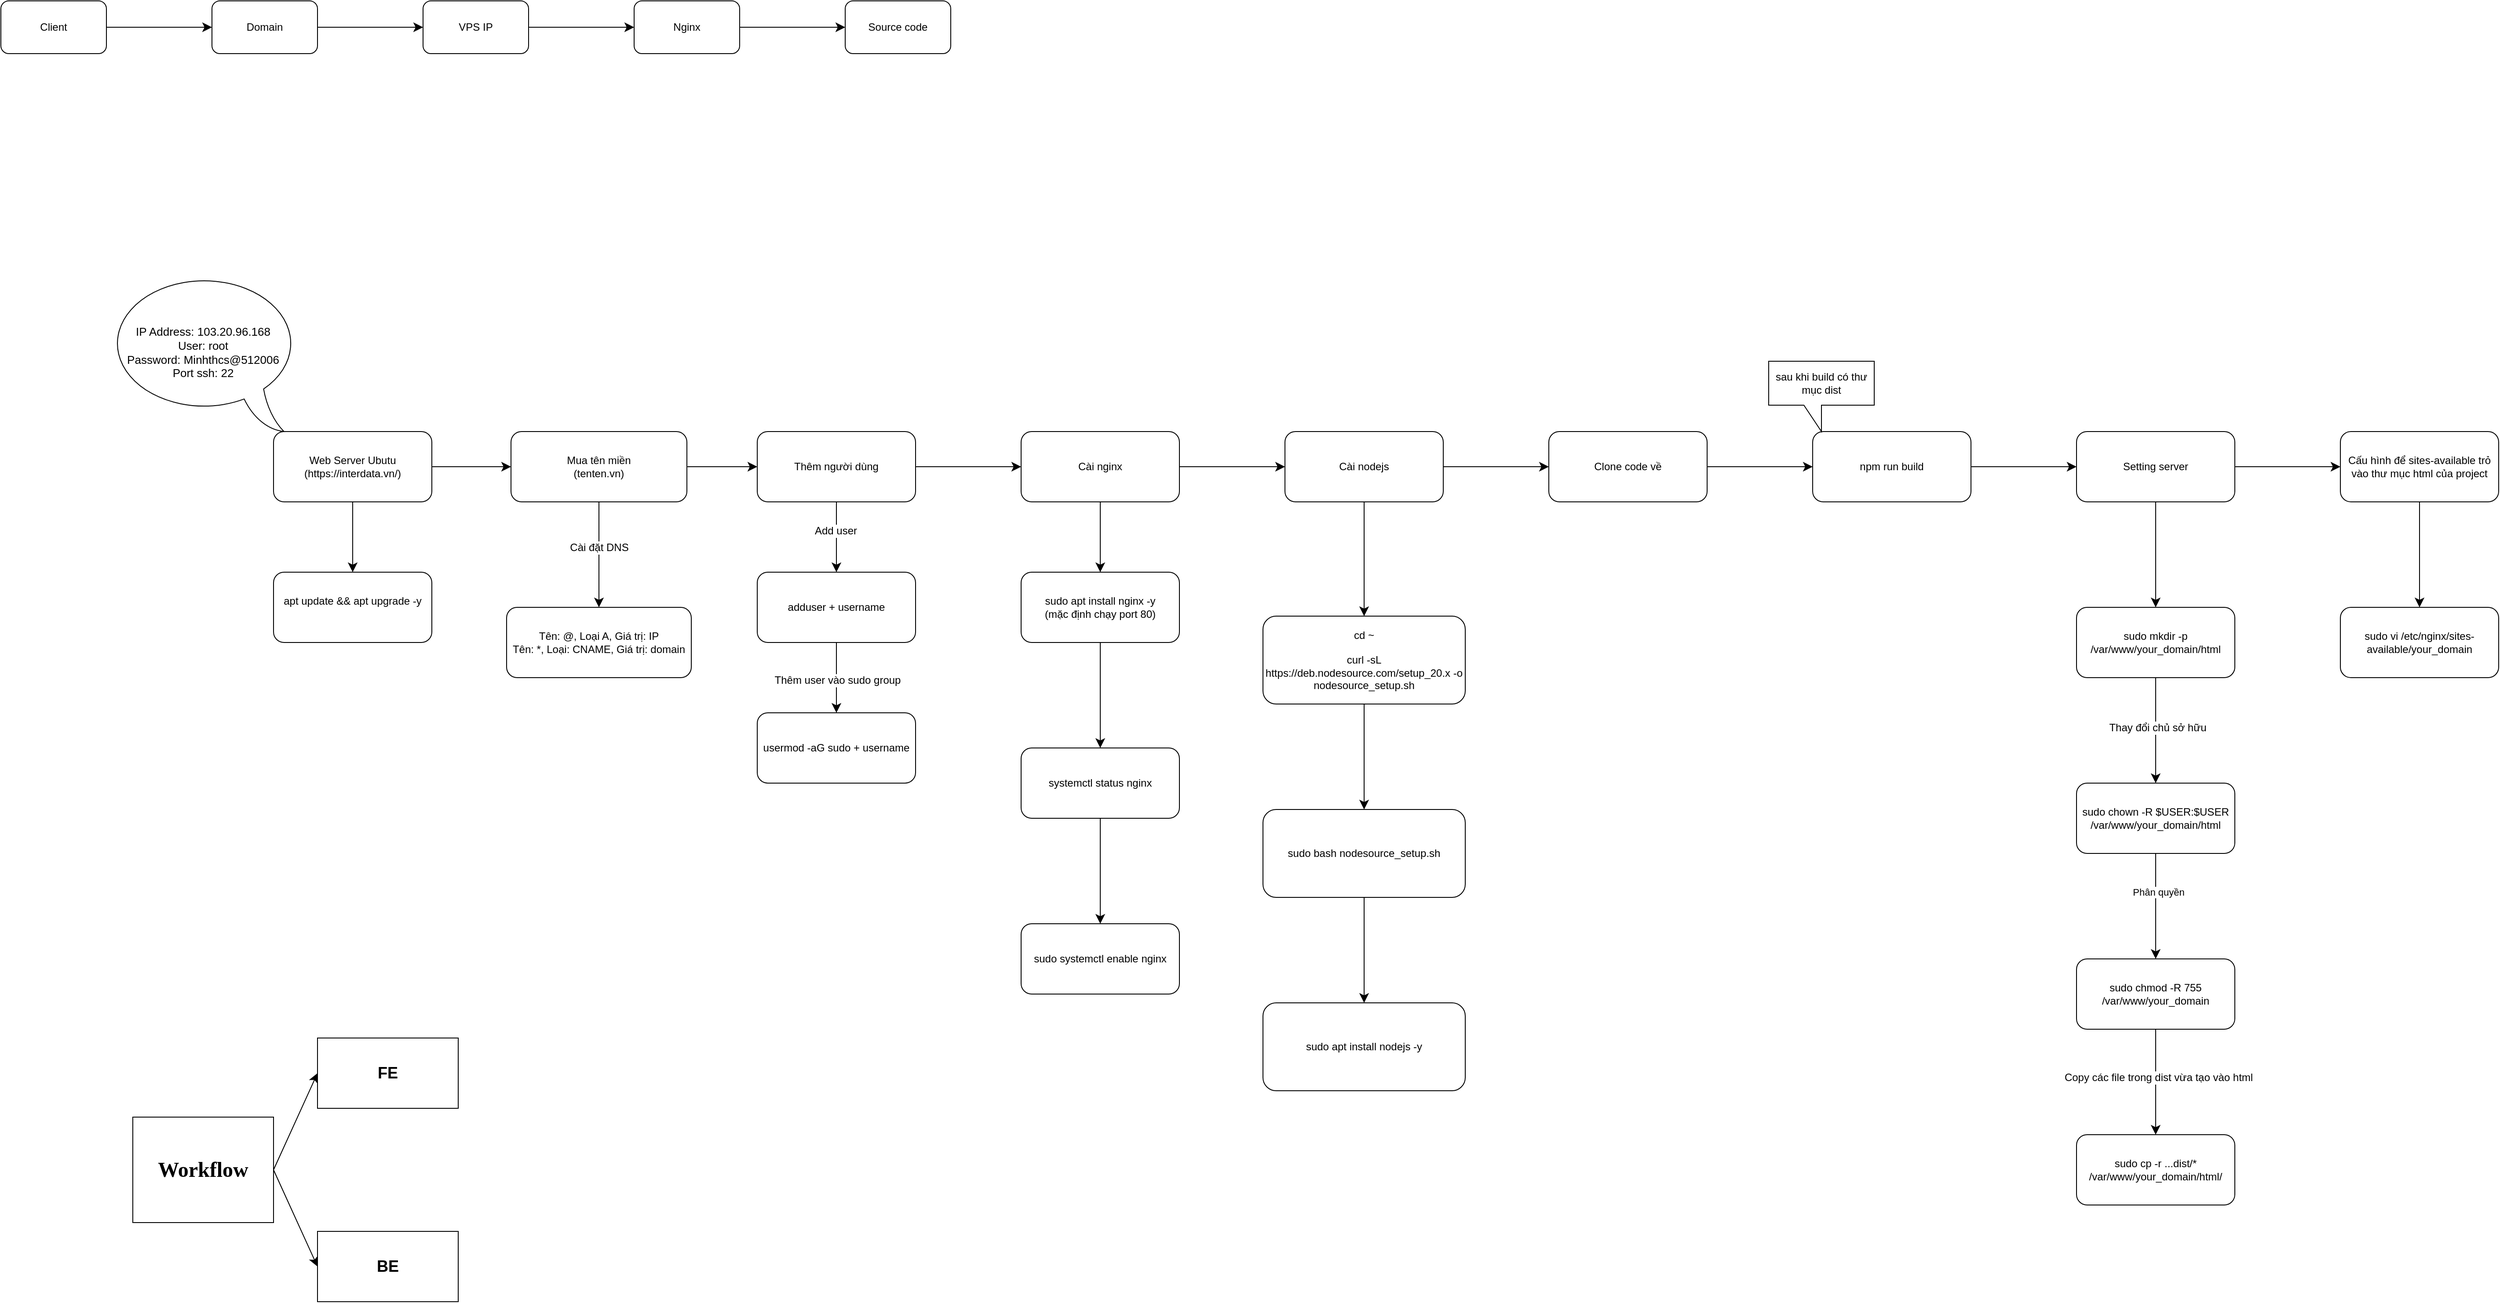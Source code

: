 <mxfile version="28.0.4">
  <diagram name="Page-1" id="AyKGRaBpcD_tbQrxrYDZ">
    <mxGraphModel dx="1807" dy="1172" grid="1" gridSize="10" guides="1" tooltips="1" connect="1" arrows="1" fold="1" page="0" pageScale="1" pageWidth="850" pageHeight="1100" math="0" shadow="0">
      <root>
        <mxCell id="0" />
        <mxCell id="1" parent="0" />
        <mxCell id="k-3vS6slzv3BkmuizEB1-1" value="&lt;h1&gt;&lt;font face=&quot;Times New Roman&quot;&gt;Workflow&lt;/font&gt;&lt;/h1&gt;" style="rounded=0;whiteSpace=wrap;html=1;" vertex="1" parent="1">
          <mxGeometry x="70" y="1180" width="160" height="120" as="geometry" />
        </mxCell>
        <mxCell id="k-3vS6slzv3BkmuizEB1-2" value="" style="endArrow=classic;html=1;rounded=0;fontSize=12;startSize=8;endSize=8;curved=1;entryX=0;entryY=0.5;entryDx=0;entryDy=0;" edge="1" parent="1" target="k-3vS6slzv3BkmuizEB1-3">
          <mxGeometry width="50" height="50" relative="1" as="geometry">
            <mxPoint x="230" y="1240" as="sourcePoint" />
            <mxPoint x="300" y="1180" as="targetPoint" />
          </mxGeometry>
        </mxCell>
        <mxCell id="k-3vS6slzv3BkmuizEB1-3" value="&lt;h2&gt;FE&lt;/h2&gt;" style="rounded=0;whiteSpace=wrap;html=1;" vertex="1" parent="1">
          <mxGeometry x="280" y="1090" width="160" height="80" as="geometry" />
        </mxCell>
        <mxCell id="k-3vS6slzv3BkmuizEB1-4" value="&lt;h2&gt;BE&lt;/h2&gt;" style="rounded=0;whiteSpace=wrap;html=1;" vertex="1" parent="1">
          <mxGeometry x="280" y="1310" width="160" height="80" as="geometry" />
        </mxCell>
        <mxCell id="k-3vS6slzv3BkmuizEB1-5" value="" style="endArrow=classic;html=1;rounded=0;fontSize=12;startSize=8;endSize=8;curved=1;entryX=0;entryY=0.5;entryDx=0;entryDy=0;" edge="1" parent="1" target="k-3vS6slzv3BkmuizEB1-4">
          <mxGeometry width="50" height="50" relative="1" as="geometry">
            <mxPoint x="230" y="1240" as="sourcePoint" />
            <mxPoint x="280" y="1190" as="targetPoint" />
          </mxGeometry>
        </mxCell>
        <mxCell id="k-3vS6slzv3BkmuizEB1-6" style="edgeStyle=none;curved=1;rounded=0;orthogonalLoop=1;jettySize=auto;html=1;exitX=0;exitY=0.75;exitDx=0;exitDy=0;fontSize=12;startSize=8;endSize=8;" edge="1" parent="1" source="k-3vS6slzv3BkmuizEB1-3" target="k-3vS6slzv3BkmuizEB1-3">
          <mxGeometry relative="1" as="geometry" />
        </mxCell>
        <mxCell id="k-3vS6slzv3BkmuizEB1-52" style="edgeStyle=none;curved=1;rounded=0;orthogonalLoop=1;jettySize=auto;html=1;exitX=1;exitY=0.5;exitDx=0;exitDy=0;fontSize=12;startSize=8;endSize=8;" edge="1" parent="1" source="k-3vS6slzv3BkmuizEB1-8" target="k-3vS6slzv3BkmuizEB1-23">
          <mxGeometry relative="1" as="geometry" />
        </mxCell>
        <mxCell id="k-3vS6slzv3BkmuizEB1-8" value="Web Server Ubutu (https://interdata.vn/)" style="rounded=1;whiteSpace=wrap;html=1;" vertex="1" parent="1">
          <mxGeometry x="230" y="400" width="180" height="80" as="geometry" />
        </mxCell>
        <mxCell id="k-3vS6slzv3BkmuizEB1-9" value="IP Address: 103.20.96.168&lt;br&gt;User: root&lt;br&gt;Password: Minhthcs@512006&lt;br&gt;Port ssh: 22" style="shape=mxgraph.basic.oval_callout;align=center;labelPosition=center;verticalLabelPosition=middle;verticalAlign=middle;labelBackgroundColor=none;labelBorderColor=none;textShadow=0;whiteSpace=wrap;fontFamily=Helvetica;html=1;fontSize=13;horizontal=1;flipH=1;" vertex="1" parent="1">
          <mxGeometry x="40" y="220" width="220" height="180" as="geometry" />
        </mxCell>
        <mxCell id="k-3vS6slzv3BkmuizEB1-10" value="apt update &amp;amp;&amp;amp; apt upgrade -y&lt;div&gt;&lt;br&gt;&lt;/div&gt;" style="whiteSpace=wrap;html=1;rounded=1;glass=0;shadow=0;" vertex="1" parent="1">
          <mxGeometry x="230" y="560" width="180" height="80" as="geometry" />
        </mxCell>
        <mxCell id="k-3vS6slzv3BkmuizEB1-51" style="edgeStyle=none;curved=1;rounded=0;orthogonalLoop=1;jettySize=auto;html=1;exitX=1;exitY=0.5;exitDx=0;exitDy=0;entryX=0;entryY=0.5;entryDx=0;entryDy=0;fontSize=12;startSize=8;endSize=8;" edge="1" parent="1" source="k-3vS6slzv3BkmuizEB1-23" target="k-3vS6slzv3BkmuizEB1-35">
          <mxGeometry relative="1" as="geometry" />
        </mxCell>
        <mxCell id="k-3vS6slzv3BkmuizEB1-74" value="" style="edgeStyle=none;curved=1;rounded=0;orthogonalLoop=1;jettySize=auto;html=1;fontSize=12;startSize=8;endSize=8;" edge="1" parent="1" source="k-3vS6slzv3BkmuizEB1-23" target="k-3vS6slzv3BkmuizEB1-73">
          <mxGeometry relative="1" as="geometry" />
        </mxCell>
        <mxCell id="k-3vS6slzv3BkmuizEB1-75" value="Cài đặt DNS" style="edgeLabel;html=1;align=center;verticalAlign=middle;resizable=0;points=[];fontSize=12;" vertex="1" connectable="0" parent="k-3vS6slzv3BkmuizEB1-74">
          <mxGeometry x="-0.138" relative="1" as="geometry">
            <mxPoint as="offset" />
          </mxGeometry>
        </mxCell>
        <mxCell id="k-3vS6slzv3BkmuizEB1-23" value="Mua tên miền&lt;div&gt;(tenten.vn)&lt;/div&gt;" style="whiteSpace=wrap;html=1;rounded=1;" vertex="1" parent="1">
          <mxGeometry x="500" y="400" width="200" height="80" as="geometry" />
        </mxCell>
        <mxCell id="k-3vS6slzv3BkmuizEB1-28" value="" style="edgeStyle=none;curved=1;rounded=0;orthogonalLoop=1;jettySize=auto;html=1;fontSize=12;startSize=8;endSize=8;" edge="1" parent="1" source="k-3vS6slzv3BkmuizEB1-26" target="k-3vS6slzv3BkmuizEB1-27">
          <mxGeometry relative="1" as="geometry" />
        </mxCell>
        <mxCell id="k-3vS6slzv3BkmuizEB1-26" value="Client" style="rounded=1;whiteSpace=wrap;html=1;" vertex="1" parent="1">
          <mxGeometry x="-80" y="-90" width="120" height="60" as="geometry" />
        </mxCell>
        <mxCell id="k-3vS6slzv3BkmuizEB1-30" value="" style="edgeStyle=none;curved=1;rounded=0;orthogonalLoop=1;jettySize=auto;html=1;fontSize=12;startSize=8;endSize=8;" edge="1" parent="1" source="k-3vS6slzv3BkmuizEB1-27" target="k-3vS6slzv3BkmuizEB1-29">
          <mxGeometry relative="1" as="geometry" />
        </mxCell>
        <mxCell id="k-3vS6slzv3BkmuizEB1-27" value="Domain" style="whiteSpace=wrap;html=1;rounded=1;" vertex="1" parent="1">
          <mxGeometry x="160" y="-90" width="120" height="60" as="geometry" />
        </mxCell>
        <mxCell id="k-3vS6slzv3BkmuizEB1-32" value="" style="edgeStyle=none;curved=1;rounded=0;orthogonalLoop=1;jettySize=auto;html=1;fontSize=12;startSize=8;endSize=8;" edge="1" parent="1" source="k-3vS6slzv3BkmuizEB1-29" target="k-3vS6slzv3BkmuizEB1-31">
          <mxGeometry relative="1" as="geometry" />
        </mxCell>
        <mxCell id="k-3vS6slzv3BkmuizEB1-29" value="VPS IP" style="whiteSpace=wrap;html=1;rounded=1;" vertex="1" parent="1">
          <mxGeometry x="400" y="-90" width="120" height="60" as="geometry" />
        </mxCell>
        <mxCell id="k-3vS6slzv3BkmuizEB1-34" value="" style="edgeStyle=none;curved=1;rounded=0;orthogonalLoop=1;jettySize=auto;html=1;fontSize=12;startSize=8;endSize=8;" edge="1" parent="1" source="k-3vS6slzv3BkmuizEB1-31" target="k-3vS6slzv3BkmuizEB1-33">
          <mxGeometry relative="1" as="geometry" />
        </mxCell>
        <mxCell id="k-3vS6slzv3BkmuizEB1-31" value="Nginx" style="whiteSpace=wrap;html=1;rounded=1;" vertex="1" parent="1">
          <mxGeometry x="640" y="-90" width="120" height="60" as="geometry" />
        </mxCell>
        <mxCell id="k-3vS6slzv3BkmuizEB1-33" value="Source code" style="whiteSpace=wrap;html=1;rounded=1;" vertex="1" parent="1">
          <mxGeometry x="880" y="-90" width="120" height="60" as="geometry" />
        </mxCell>
        <mxCell id="k-3vS6slzv3BkmuizEB1-39" value="" style="edgeStyle=none;curved=1;rounded=0;orthogonalLoop=1;jettySize=auto;html=1;fontSize=12;startSize=8;endSize=8;" edge="1" parent="1" source="k-3vS6slzv3BkmuizEB1-35" target="k-3vS6slzv3BkmuizEB1-38">
          <mxGeometry relative="1" as="geometry" />
        </mxCell>
        <mxCell id="k-3vS6slzv3BkmuizEB1-43" value="Add user" style="edgeLabel;html=1;align=center;verticalAlign=middle;resizable=0;points=[];fontSize=12;" vertex="1" connectable="0" parent="k-3vS6slzv3BkmuizEB1-39">
          <mxGeometry x="-0.17" y="-1" relative="1" as="geometry">
            <mxPoint as="offset" />
          </mxGeometry>
        </mxCell>
        <mxCell id="k-3vS6slzv3BkmuizEB1-46" value="" style="edgeStyle=none;curved=1;rounded=0;orthogonalLoop=1;jettySize=auto;html=1;fontSize=12;startSize=8;endSize=8;" edge="1" parent="1" source="k-3vS6slzv3BkmuizEB1-35" target="k-3vS6slzv3BkmuizEB1-45">
          <mxGeometry relative="1" as="geometry" />
        </mxCell>
        <mxCell id="k-3vS6slzv3BkmuizEB1-35" value="Thêm người dùng" style="rounded=1;whiteSpace=wrap;html=1;" vertex="1" parent="1">
          <mxGeometry x="780" y="400" width="180" height="80" as="geometry" />
        </mxCell>
        <mxCell id="k-3vS6slzv3BkmuizEB1-41" value="" style="edgeStyle=none;curved=1;rounded=0;orthogonalLoop=1;jettySize=auto;html=1;fontSize=12;startSize=8;endSize=8;" edge="1" parent="1" source="k-3vS6slzv3BkmuizEB1-38" target="k-3vS6slzv3BkmuizEB1-40">
          <mxGeometry relative="1" as="geometry" />
        </mxCell>
        <mxCell id="k-3vS6slzv3BkmuizEB1-44" value="Thêm user vào sudo group" style="edgeLabel;html=1;align=center;verticalAlign=middle;resizable=0;points=[];fontSize=12;" vertex="1" connectable="0" parent="k-3vS6slzv3BkmuizEB1-41">
          <mxGeometry x="0.077" y="1" relative="1" as="geometry">
            <mxPoint as="offset" />
          </mxGeometry>
        </mxCell>
        <mxCell id="k-3vS6slzv3BkmuizEB1-38" value="adduser + username" style="rounded=1;whiteSpace=wrap;html=1;" vertex="1" parent="1">
          <mxGeometry x="780" y="560" width="180" height="80" as="geometry" />
        </mxCell>
        <mxCell id="k-3vS6slzv3BkmuizEB1-40" value="usermod -aG sudo + username" style="rounded=1;whiteSpace=wrap;html=1;" vertex="1" parent="1">
          <mxGeometry x="780" y="720" width="180" height="80" as="geometry" />
        </mxCell>
        <mxCell id="k-3vS6slzv3BkmuizEB1-48" value="" style="edgeStyle=none;curved=1;rounded=0;orthogonalLoop=1;jettySize=auto;html=1;fontSize=12;startSize=8;endSize=8;" edge="1" parent="1" source="k-3vS6slzv3BkmuizEB1-45" target="k-3vS6slzv3BkmuizEB1-47">
          <mxGeometry relative="1" as="geometry" />
        </mxCell>
        <mxCell id="k-3vS6slzv3BkmuizEB1-50" value="" style="edgeStyle=none;curved=1;rounded=0;orthogonalLoop=1;jettySize=auto;html=1;fontSize=12;startSize=8;endSize=8;" edge="1" parent="1" source="k-3vS6slzv3BkmuizEB1-45" target="k-3vS6slzv3BkmuizEB1-49">
          <mxGeometry relative="1" as="geometry" />
        </mxCell>
        <mxCell id="k-3vS6slzv3BkmuizEB1-45" value="Cài nginx" style="rounded=1;whiteSpace=wrap;html=1;" vertex="1" parent="1">
          <mxGeometry x="1080" y="400" width="180" height="80" as="geometry" />
        </mxCell>
        <mxCell id="k-3vS6slzv3BkmuizEB1-66" value="" style="edgeStyle=none;curved=1;rounded=0;orthogonalLoop=1;jettySize=auto;html=1;fontSize=12;startSize=8;endSize=8;" edge="1" parent="1" source="k-3vS6slzv3BkmuizEB1-47" target="k-3vS6slzv3BkmuizEB1-65">
          <mxGeometry relative="1" as="geometry" />
        </mxCell>
        <mxCell id="k-3vS6slzv3BkmuizEB1-47" value="sudo apt install nginx -y&lt;br&gt;(mặc định chạy port 80)" style="rounded=1;whiteSpace=wrap;html=1;" vertex="1" parent="1">
          <mxGeometry x="1080" y="560" width="180" height="80" as="geometry" />
        </mxCell>
        <mxCell id="k-3vS6slzv3BkmuizEB1-55" value="" style="edgeStyle=none;curved=1;rounded=0;orthogonalLoop=1;jettySize=auto;html=1;fontSize=12;startSize=8;endSize=8;" edge="1" parent="1" source="k-3vS6slzv3BkmuizEB1-49" target="k-3vS6slzv3BkmuizEB1-54">
          <mxGeometry relative="1" as="geometry" />
        </mxCell>
        <mxCell id="k-3vS6slzv3BkmuizEB1-61" value="" style="edgeStyle=none;curved=1;rounded=0;orthogonalLoop=1;jettySize=auto;html=1;fontSize=12;startSize=8;endSize=8;" edge="1" parent="1" source="k-3vS6slzv3BkmuizEB1-49" target="k-3vS6slzv3BkmuizEB1-60">
          <mxGeometry relative="1" as="geometry" />
        </mxCell>
        <mxCell id="k-3vS6slzv3BkmuizEB1-49" value="Cài nodejs" style="rounded=1;whiteSpace=wrap;html=1;" vertex="1" parent="1">
          <mxGeometry x="1380" y="400" width="180" height="80" as="geometry" />
        </mxCell>
        <mxCell id="k-3vS6slzv3BkmuizEB1-53" style="edgeStyle=none;curved=1;rounded=0;orthogonalLoop=1;jettySize=auto;html=1;exitX=0.5;exitY=1;exitDx=0;exitDy=0;fontSize=12;startSize=8;endSize=8;entryX=0.5;entryY=0;entryDx=0;entryDy=0;" edge="1" parent="1" source="k-3vS6slzv3BkmuizEB1-8" target="k-3vS6slzv3BkmuizEB1-10">
          <mxGeometry relative="1" as="geometry">
            <mxPoint x="317" y="522" as="targetPoint" />
          </mxGeometry>
        </mxCell>
        <mxCell id="k-3vS6slzv3BkmuizEB1-57" value="" style="edgeStyle=none;curved=1;rounded=0;orthogonalLoop=1;jettySize=auto;html=1;fontSize=12;startSize=8;endSize=8;" edge="1" parent="1" source="k-3vS6slzv3BkmuizEB1-54" target="k-3vS6slzv3BkmuizEB1-56">
          <mxGeometry relative="1" as="geometry" />
        </mxCell>
        <mxCell id="k-3vS6slzv3BkmuizEB1-54" value="cd ~&#xa;&#xa;curl -sL https://deb.nodesource.com/setup_20.x -o nodesource_setup.sh" style="rounded=1;html=1;whiteSpace=wrap;align=center;verticalAlign=middle;" vertex="1" parent="1">
          <mxGeometry x="1355" y="610" width="230" height="100" as="geometry" />
        </mxCell>
        <mxCell id="k-3vS6slzv3BkmuizEB1-59" value="" style="edgeStyle=none;curved=1;rounded=0;orthogonalLoop=1;jettySize=auto;html=1;fontSize=12;startSize=8;endSize=8;" edge="1" parent="1" source="k-3vS6slzv3BkmuizEB1-56" target="k-3vS6slzv3BkmuizEB1-58">
          <mxGeometry relative="1" as="geometry" />
        </mxCell>
        <mxCell id="k-3vS6slzv3BkmuizEB1-56" value="sudo bash nodesource_setup.sh" style="rounded=1;html=1;whiteSpace=wrap;align=center;verticalAlign=middle;" vertex="1" parent="1">
          <mxGeometry x="1355" y="830" width="230" height="100" as="geometry" />
        </mxCell>
        <mxCell id="k-3vS6slzv3BkmuizEB1-58" value="sudo apt install nodejs -y" style="rounded=1;html=1;whiteSpace=wrap;align=center;verticalAlign=middle;" vertex="1" parent="1">
          <mxGeometry x="1355" y="1050" width="230" height="100" as="geometry" />
        </mxCell>
        <mxCell id="k-3vS6slzv3BkmuizEB1-63" value="" style="edgeStyle=none;curved=1;rounded=0;orthogonalLoop=1;jettySize=auto;html=1;fontSize=12;startSize=8;endSize=8;" edge="1" parent="1" source="k-3vS6slzv3BkmuizEB1-60" target="k-3vS6slzv3BkmuizEB1-62">
          <mxGeometry relative="1" as="geometry" />
        </mxCell>
        <mxCell id="k-3vS6slzv3BkmuizEB1-60" value="Clone code về" style="rounded=1;whiteSpace=wrap;html=1;" vertex="1" parent="1">
          <mxGeometry x="1680" y="400" width="180" height="80" as="geometry" />
        </mxCell>
        <mxCell id="k-3vS6slzv3BkmuizEB1-70" value="" style="edgeStyle=none;curved=1;rounded=0;orthogonalLoop=1;jettySize=auto;html=1;fontSize=12;startSize=8;endSize=8;" edge="1" parent="1" source="k-3vS6slzv3BkmuizEB1-62" target="k-3vS6slzv3BkmuizEB1-69">
          <mxGeometry relative="1" as="geometry" />
        </mxCell>
        <mxCell id="k-3vS6slzv3BkmuizEB1-62" value="npm run build" style="rounded=1;whiteSpace=wrap;html=1;" vertex="1" parent="1">
          <mxGeometry x="1980" y="400" width="180" height="80" as="geometry" />
        </mxCell>
        <mxCell id="k-3vS6slzv3BkmuizEB1-64" value="sau khi build có thư mục dist" style="shape=callout;whiteSpace=wrap;html=1;perimeter=calloutPerimeter;flipH=1;" vertex="1" parent="1">
          <mxGeometry x="1930" y="320" width="120" height="80" as="geometry" />
        </mxCell>
        <mxCell id="k-3vS6slzv3BkmuizEB1-68" value="" style="edgeStyle=none;curved=1;rounded=0;orthogonalLoop=1;jettySize=auto;html=1;fontSize=12;startSize=8;endSize=8;" edge="1" parent="1" source="k-3vS6slzv3BkmuizEB1-65" target="k-3vS6slzv3BkmuizEB1-67">
          <mxGeometry relative="1" as="geometry" />
        </mxCell>
        <mxCell id="k-3vS6slzv3BkmuizEB1-65" value="systemctl status nginx" style="rounded=1;whiteSpace=wrap;html=1;" vertex="1" parent="1">
          <mxGeometry x="1080" y="760" width="180" height="80" as="geometry" />
        </mxCell>
        <mxCell id="k-3vS6slzv3BkmuizEB1-67" value="sudo systemctl enable nginx" style="rounded=1;whiteSpace=wrap;html=1;" vertex="1" parent="1">
          <mxGeometry x="1080" y="960" width="180" height="80" as="geometry" />
        </mxCell>
        <mxCell id="k-3vS6slzv3BkmuizEB1-72" value="" style="edgeStyle=none;curved=1;rounded=0;orthogonalLoop=1;jettySize=auto;html=1;fontSize=12;startSize=8;endSize=8;" edge="1" parent="1" source="k-3vS6slzv3BkmuizEB1-69" target="k-3vS6slzv3BkmuizEB1-71">
          <mxGeometry relative="1" as="geometry" />
        </mxCell>
        <mxCell id="k-3vS6slzv3BkmuizEB1-86" value="" style="edgeStyle=none;curved=1;rounded=0;orthogonalLoop=1;jettySize=auto;html=1;fontSize=12;startSize=8;endSize=8;" edge="1" parent="1" source="k-3vS6slzv3BkmuizEB1-69" target="k-3vS6slzv3BkmuizEB1-85">
          <mxGeometry relative="1" as="geometry" />
        </mxCell>
        <mxCell id="k-3vS6slzv3BkmuizEB1-69" value="Setting server" style="rounded=1;whiteSpace=wrap;html=1;" vertex="1" parent="1">
          <mxGeometry x="2280" y="400" width="180" height="80" as="geometry" />
        </mxCell>
        <mxCell id="k-3vS6slzv3BkmuizEB1-77" value="" style="edgeStyle=none;curved=1;rounded=0;orthogonalLoop=1;jettySize=auto;html=1;fontSize=12;startSize=8;endSize=8;" edge="1" parent="1" source="k-3vS6slzv3BkmuizEB1-71" target="k-3vS6slzv3BkmuizEB1-76">
          <mxGeometry relative="1" as="geometry" />
        </mxCell>
        <mxCell id="k-3vS6slzv3BkmuizEB1-78" value="Thay đổi chủ sở hữu" style="edgeLabel;html=1;align=center;verticalAlign=middle;resizable=0;points=[];fontSize=12;" vertex="1" connectable="0" parent="k-3vS6slzv3BkmuizEB1-77">
          <mxGeometry x="-0.049" y="2" relative="1" as="geometry">
            <mxPoint as="offset" />
          </mxGeometry>
        </mxCell>
        <mxCell id="k-3vS6slzv3BkmuizEB1-71" value="sudo mkdir -p /var/www/your_domain/html" style="rounded=1;whiteSpace=wrap;html=1;" vertex="1" parent="1">
          <mxGeometry x="2280" y="600" width="180" height="80" as="geometry" />
        </mxCell>
        <mxCell id="k-3vS6slzv3BkmuizEB1-73" value="Tên: @, Loại A, Giá trị: IP&lt;br&gt;Tên: *, Loại: CNAME, Giá trị: domain" style="whiteSpace=wrap;html=1;rounded=1;" vertex="1" parent="1">
          <mxGeometry x="495" y="600" width="210" height="80" as="geometry" />
        </mxCell>
        <mxCell id="k-3vS6slzv3BkmuizEB1-80" value="" style="edgeStyle=none;curved=1;rounded=0;orthogonalLoop=1;jettySize=auto;html=1;fontSize=12;startSize=8;endSize=8;" edge="1" parent="1" source="k-3vS6slzv3BkmuizEB1-76" target="k-3vS6slzv3BkmuizEB1-79">
          <mxGeometry relative="1" as="geometry" />
        </mxCell>
        <mxCell id="k-3vS6slzv3BkmuizEB1-81" value="Phân quyền" style="edgeLabel;html=1;align=center;verticalAlign=middle;resizable=0;points=[];" vertex="1" connectable="0" parent="k-3vS6slzv3BkmuizEB1-80">
          <mxGeometry x="-0.271" y="3" relative="1" as="geometry">
            <mxPoint as="offset" />
          </mxGeometry>
        </mxCell>
        <mxCell id="k-3vS6slzv3BkmuizEB1-76" value="sudo chown -R $USER:$USER /var/www/your_domain/html" style="rounded=1;whiteSpace=wrap;html=1;" vertex="1" parent="1">
          <mxGeometry x="2280" y="800" width="180" height="80" as="geometry" />
        </mxCell>
        <mxCell id="k-3vS6slzv3BkmuizEB1-83" value="" style="edgeStyle=none;curved=1;rounded=0;orthogonalLoop=1;jettySize=auto;html=1;fontSize=12;startSize=8;endSize=8;" edge="1" parent="1" source="k-3vS6slzv3BkmuizEB1-79" target="k-3vS6slzv3BkmuizEB1-82">
          <mxGeometry relative="1" as="geometry" />
        </mxCell>
        <mxCell id="k-3vS6slzv3BkmuizEB1-84" value="Copy các file trong dist vừa tạo vào html" style="edgeLabel;html=1;align=center;verticalAlign=middle;resizable=0;points=[];fontSize=12;" vertex="1" connectable="0" parent="k-3vS6slzv3BkmuizEB1-83">
          <mxGeometry x="-0.093" y="3" relative="1" as="geometry">
            <mxPoint as="offset" />
          </mxGeometry>
        </mxCell>
        <mxCell id="k-3vS6slzv3BkmuizEB1-79" value="sudo chmod -R 755 /var/www/your_domain" style="rounded=1;whiteSpace=wrap;html=1;" vertex="1" parent="1">
          <mxGeometry x="2280" y="1000" width="180" height="80" as="geometry" />
        </mxCell>
        <mxCell id="k-3vS6slzv3BkmuizEB1-82" value="sudo cp -r ...dist/* /var/www/your_domain/html/" style="rounded=1;whiteSpace=wrap;html=1;" vertex="1" parent="1">
          <mxGeometry x="2280" y="1200" width="180" height="80" as="geometry" />
        </mxCell>
        <mxCell id="k-3vS6slzv3BkmuizEB1-88" value="" style="edgeStyle=none;curved=1;rounded=0;orthogonalLoop=1;jettySize=auto;html=1;fontSize=12;startSize=8;endSize=8;" edge="1" parent="1" source="k-3vS6slzv3BkmuizEB1-85" target="k-3vS6slzv3BkmuizEB1-87">
          <mxGeometry relative="1" as="geometry" />
        </mxCell>
        <mxCell id="k-3vS6slzv3BkmuizEB1-85" value="Cấu hình để sites-available trỏ vào thư mục html của project" style="rounded=1;whiteSpace=wrap;html=1;" vertex="1" parent="1">
          <mxGeometry x="2580" y="400" width="180" height="80" as="geometry" />
        </mxCell>
        <mxCell id="k-3vS6slzv3BkmuizEB1-87" value="sudo vi /etc/nginx/sites-available/your_domain" style="rounded=1;whiteSpace=wrap;html=1;" vertex="1" parent="1">
          <mxGeometry x="2580" y="600" width="180" height="80" as="geometry" />
        </mxCell>
      </root>
    </mxGraphModel>
  </diagram>
</mxfile>
